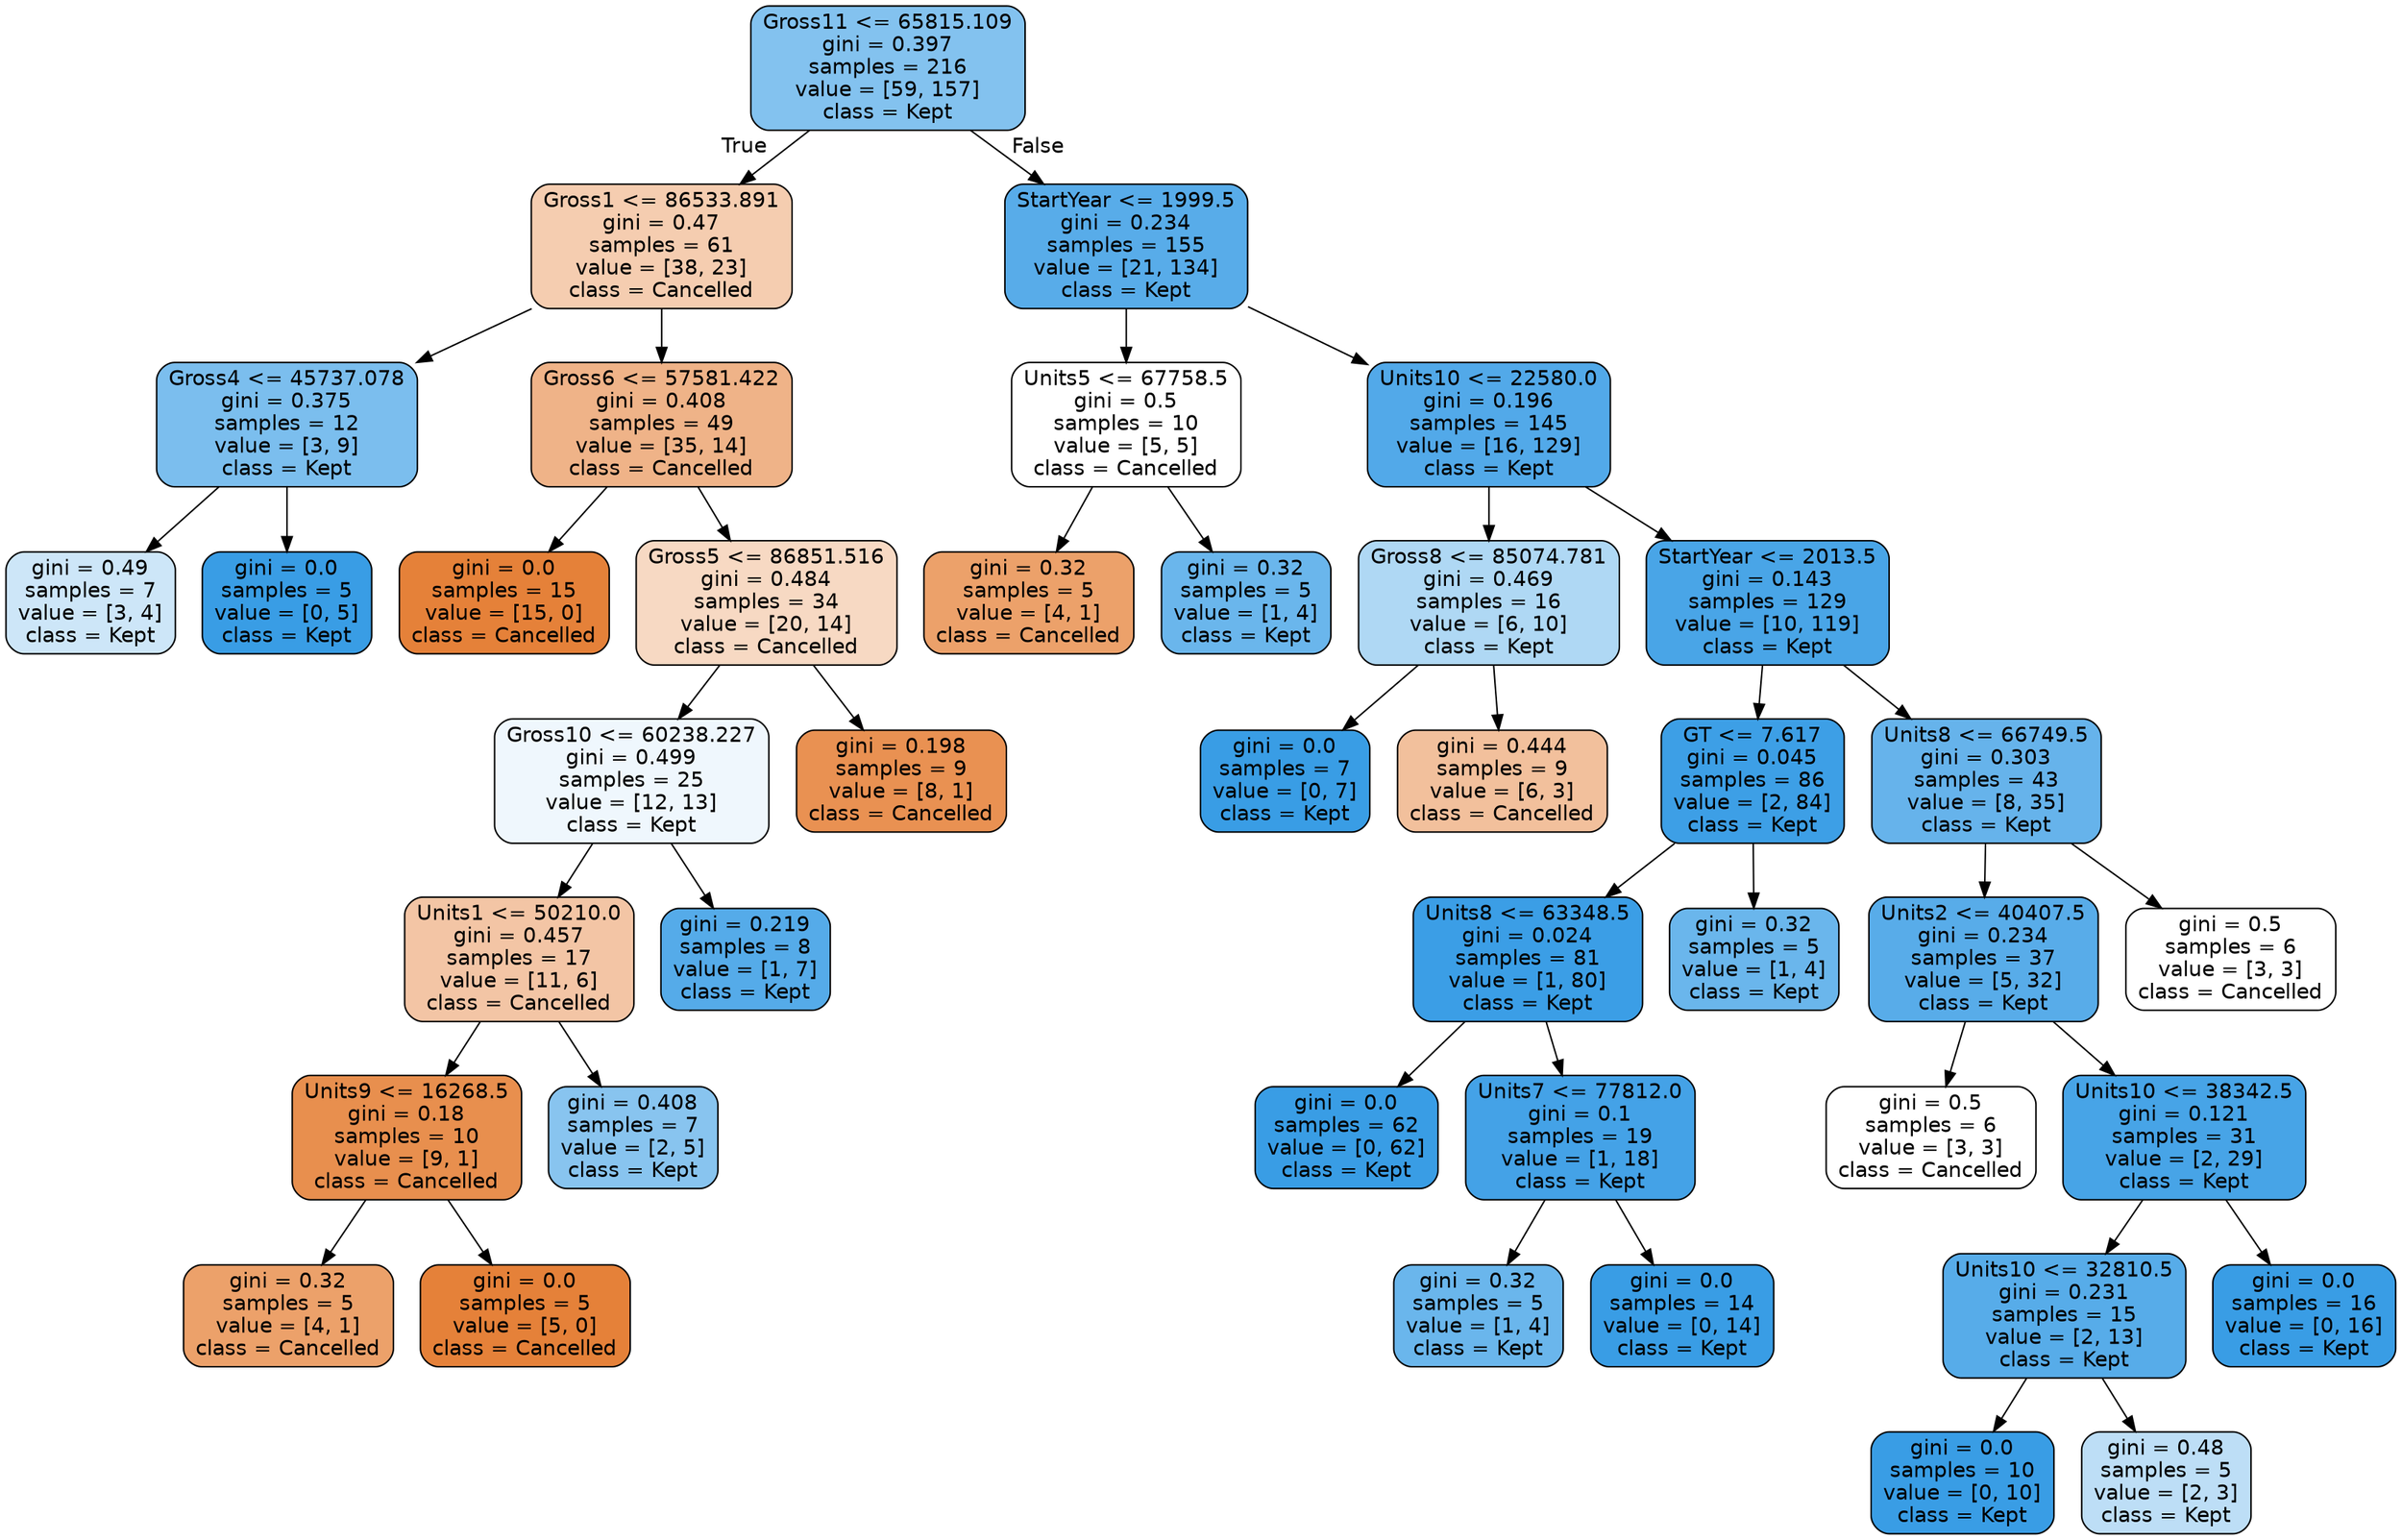 digraph Tree {
node [shape=box, style="filled, rounded", color="black", fontname=helvetica] ;
edge [fontname=helvetica] ;
0 [label="Gross11 <= 65815.109\ngini = 0.397\nsamples = 216\nvalue = [59, 157]\nclass = Kept", fillcolor="#399de59f"] ;
1 [label="Gross1 <= 86533.891\ngini = 0.47\nsamples = 61\nvalue = [38, 23]\nclass = Cancelled", fillcolor="#e5813965"] ;
0 -> 1 [labeldistance=2.5, labelangle=45, headlabel="True"] ;
2 [label="Gross4 <= 45737.078\ngini = 0.375\nsamples = 12\nvalue = [3, 9]\nclass = Kept", fillcolor="#399de5aa"] ;
1 -> 2 ;
3 [label="gini = 0.49\nsamples = 7\nvalue = [3, 4]\nclass = Kept", fillcolor="#399de540"] ;
2 -> 3 ;
4 [label="gini = 0.0\nsamples = 5\nvalue = [0, 5]\nclass = Kept", fillcolor="#399de5ff"] ;
2 -> 4 ;
5 [label="Gross6 <= 57581.422\ngini = 0.408\nsamples = 49\nvalue = [35, 14]\nclass = Cancelled", fillcolor="#e5813999"] ;
1 -> 5 ;
6 [label="gini = 0.0\nsamples = 15\nvalue = [15, 0]\nclass = Cancelled", fillcolor="#e58139ff"] ;
5 -> 6 ;
7 [label="Gross5 <= 86851.516\ngini = 0.484\nsamples = 34\nvalue = [20, 14]\nclass = Cancelled", fillcolor="#e581394d"] ;
5 -> 7 ;
8 [label="Gross10 <= 60238.227\ngini = 0.499\nsamples = 25\nvalue = [12, 13]\nclass = Kept", fillcolor="#399de514"] ;
7 -> 8 ;
9 [label="Units1 <= 50210.0\ngini = 0.457\nsamples = 17\nvalue = [11, 6]\nclass = Cancelled", fillcolor="#e5813974"] ;
8 -> 9 ;
10 [label="Units9 <= 16268.5\ngini = 0.18\nsamples = 10\nvalue = [9, 1]\nclass = Cancelled", fillcolor="#e58139e3"] ;
9 -> 10 ;
11 [label="gini = 0.32\nsamples = 5\nvalue = [4, 1]\nclass = Cancelled", fillcolor="#e58139bf"] ;
10 -> 11 ;
12 [label="gini = 0.0\nsamples = 5\nvalue = [5, 0]\nclass = Cancelled", fillcolor="#e58139ff"] ;
10 -> 12 ;
13 [label="gini = 0.408\nsamples = 7\nvalue = [2, 5]\nclass = Kept", fillcolor="#399de599"] ;
9 -> 13 ;
14 [label="gini = 0.219\nsamples = 8\nvalue = [1, 7]\nclass = Kept", fillcolor="#399de5db"] ;
8 -> 14 ;
15 [label="gini = 0.198\nsamples = 9\nvalue = [8, 1]\nclass = Cancelled", fillcolor="#e58139df"] ;
7 -> 15 ;
16 [label="StartYear <= 1999.5\ngini = 0.234\nsamples = 155\nvalue = [21, 134]\nclass = Kept", fillcolor="#399de5d7"] ;
0 -> 16 [labeldistance=2.5, labelangle=-45, headlabel="False"] ;
17 [label="Units5 <= 67758.5\ngini = 0.5\nsamples = 10\nvalue = [5, 5]\nclass = Cancelled", fillcolor="#e5813900"] ;
16 -> 17 ;
18 [label="gini = 0.32\nsamples = 5\nvalue = [4, 1]\nclass = Cancelled", fillcolor="#e58139bf"] ;
17 -> 18 ;
19 [label="gini = 0.32\nsamples = 5\nvalue = [1, 4]\nclass = Kept", fillcolor="#399de5bf"] ;
17 -> 19 ;
20 [label="Units10 <= 22580.0\ngini = 0.196\nsamples = 145\nvalue = [16, 129]\nclass = Kept", fillcolor="#399de5df"] ;
16 -> 20 ;
21 [label="Gross8 <= 85074.781\ngini = 0.469\nsamples = 16\nvalue = [6, 10]\nclass = Kept", fillcolor="#399de566"] ;
20 -> 21 ;
22 [label="gini = 0.0\nsamples = 7\nvalue = [0, 7]\nclass = Kept", fillcolor="#399de5ff"] ;
21 -> 22 ;
23 [label="gini = 0.444\nsamples = 9\nvalue = [6, 3]\nclass = Cancelled", fillcolor="#e581397f"] ;
21 -> 23 ;
24 [label="StartYear <= 2013.5\ngini = 0.143\nsamples = 129\nvalue = [10, 119]\nclass = Kept", fillcolor="#399de5ea"] ;
20 -> 24 ;
25 [label="GT <= 7.617\ngini = 0.045\nsamples = 86\nvalue = [2, 84]\nclass = Kept", fillcolor="#399de5f9"] ;
24 -> 25 ;
26 [label="Units8 <= 63348.5\ngini = 0.024\nsamples = 81\nvalue = [1, 80]\nclass = Kept", fillcolor="#399de5fc"] ;
25 -> 26 ;
27 [label="gini = 0.0\nsamples = 62\nvalue = [0, 62]\nclass = Kept", fillcolor="#399de5ff"] ;
26 -> 27 ;
28 [label="Units7 <= 77812.0\ngini = 0.1\nsamples = 19\nvalue = [1, 18]\nclass = Kept", fillcolor="#399de5f1"] ;
26 -> 28 ;
29 [label="gini = 0.32\nsamples = 5\nvalue = [1, 4]\nclass = Kept", fillcolor="#399de5bf"] ;
28 -> 29 ;
30 [label="gini = 0.0\nsamples = 14\nvalue = [0, 14]\nclass = Kept", fillcolor="#399de5ff"] ;
28 -> 30 ;
31 [label="gini = 0.32\nsamples = 5\nvalue = [1, 4]\nclass = Kept", fillcolor="#399de5bf"] ;
25 -> 31 ;
32 [label="Units8 <= 66749.5\ngini = 0.303\nsamples = 43\nvalue = [8, 35]\nclass = Kept", fillcolor="#399de5c5"] ;
24 -> 32 ;
33 [label="Units2 <= 40407.5\ngini = 0.234\nsamples = 37\nvalue = [5, 32]\nclass = Kept", fillcolor="#399de5d7"] ;
32 -> 33 ;
34 [label="gini = 0.5\nsamples = 6\nvalue = [3, 3]\nclass = Cancelled", fillcolor="#e5813900"] ;
33 -> 34 ;
35 [label="Units10 <= 38342.5\ngini = 0.121\nsamples = 31\nvalue = [2, 29]\nclass = Kept", fillcolor="#399de5ed"] ;
33 -> 35 ;
36 [label="Units10 <= 32810.5\ngini = 0.231\nsamples = 15\nvalue = [2, 13]\nclass = Kept", fillcolor="#399de5d8"] ;
35 -> 36 ;
37 [label="gini = 0.0\nsamples = 10\nvalue = [0, 10]\nclass = Kept", fillcolor="#399de5ff"] ;
36 -> 37 ;
38 [label="gini = 0.48\nsamples = 5\nvalue = [2, 3]\nclass = Kept", fillcolor="#399de555"] ;
36 -> 38 ;
39 [label="gini = 0.0\nsamples = 16\nvalue = [0, 16]\nclass = Kept", fillcolor="#399de5ff"] ;
35 -> 39 ;
40 [label="gini = 0.5\nsamples = 6\nvalue = [3, 3]\nclass = Cancelled", fillcolor="#e5813900"] ;
32 -> 40 ;
}
